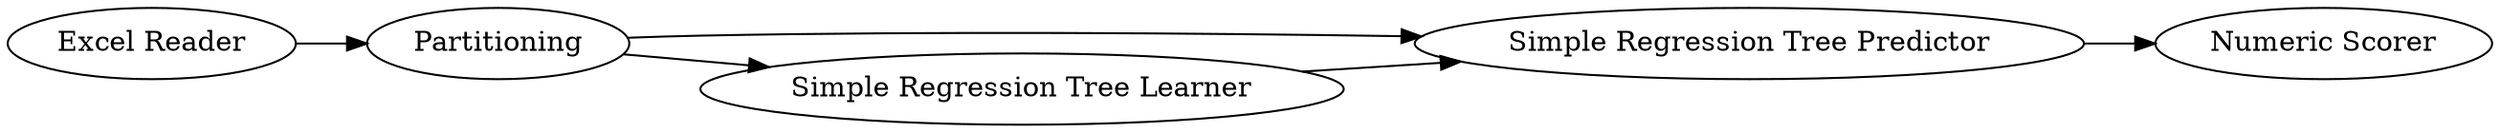 digraph {
	4 -> 5
	3 -> 4
	1 -> 2
	2 -> 3
	2 -> 4
	5 [label="Numeric Scorer"]
	1 [label="Excel Reader"]
	4 [label="Simple Regression Tree Predictor"]
	3 [label="Simple Regression Tree Learner"]
	2 [label=Partitioning]
	rankdir=LR
}
